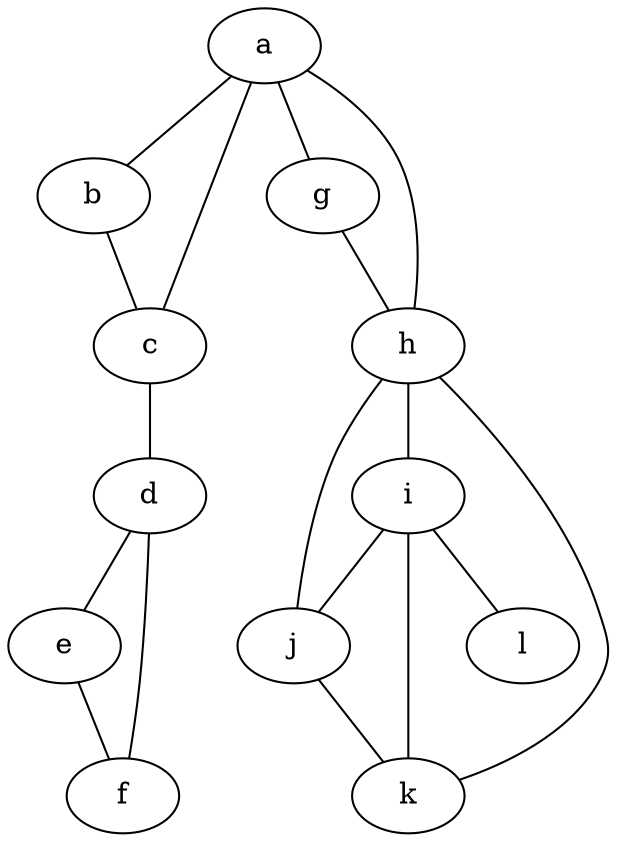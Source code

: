 graph G {
    a;
    b;
    c;
    d;
    e;
    f;
    g;
    h;
    i;
    j;
    k;
    l;
    a -- b;
    a -- c;
    a -- g;
    a -- h;
    b -- c;
    c -- d;
    d -- e;
    d -- f;
    e -- f;
    g -- h;
    h -- i;
    h -- j;
    h -- k;
    i -- j;
    i -- k;
    i -- l;
    j -- k;
}